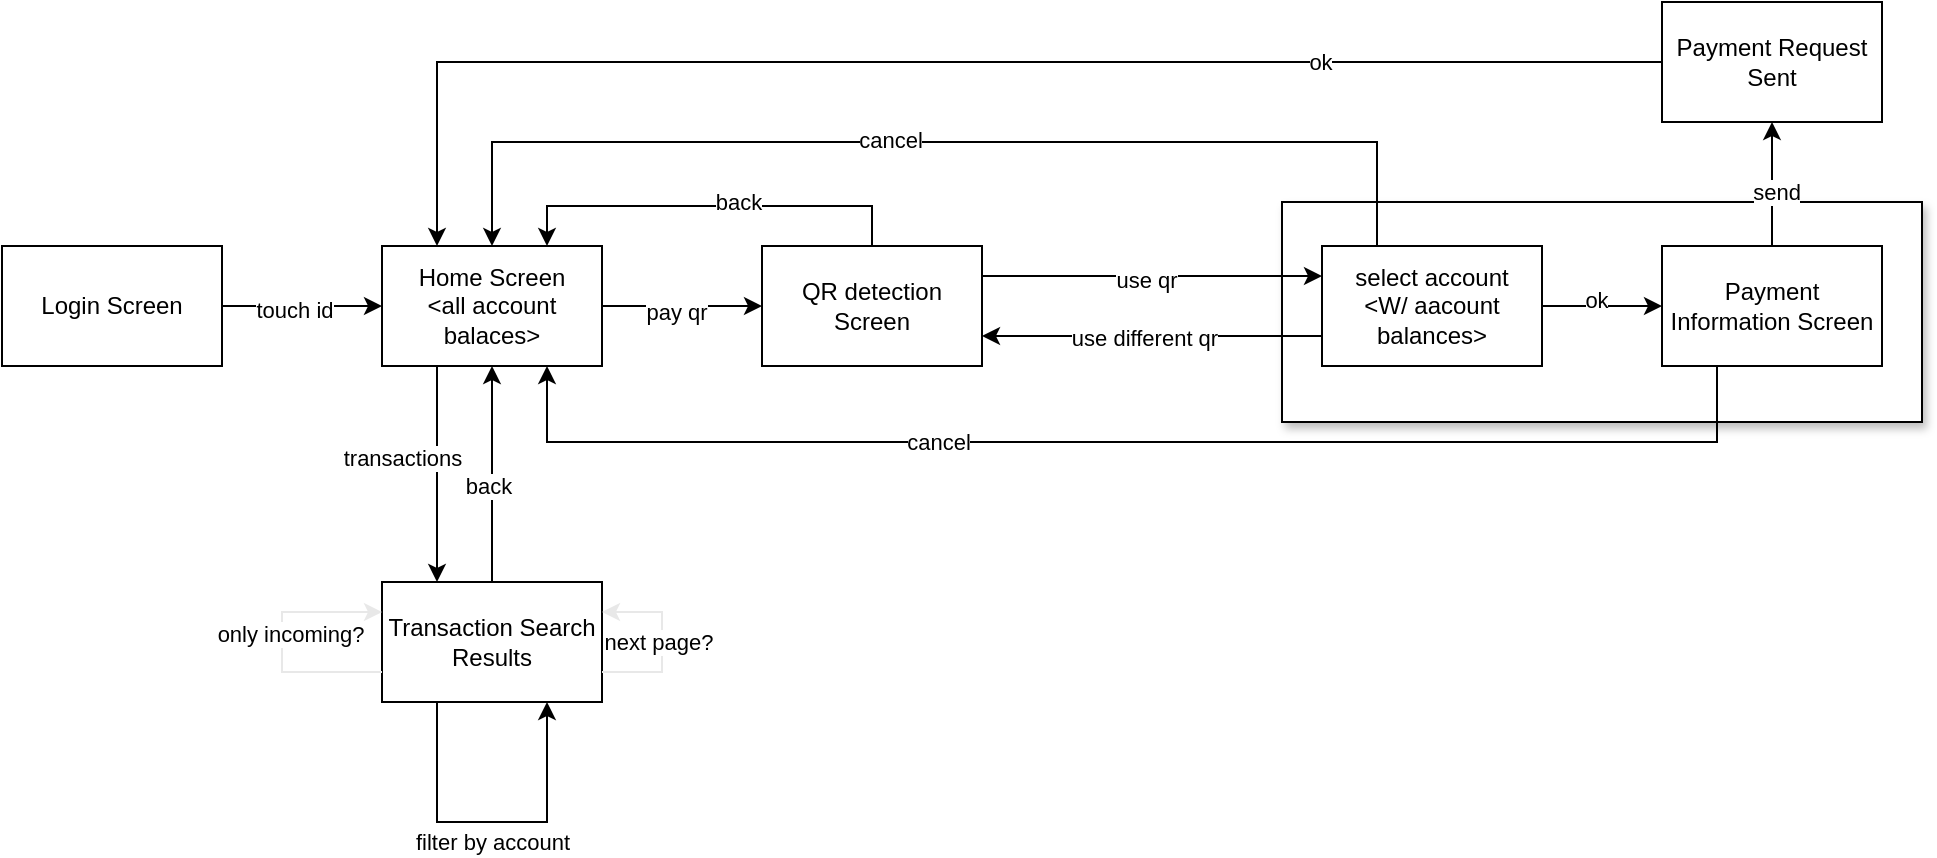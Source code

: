 <mxfile version="12.2.4" pages="1"><diagram id="tEom4pIoqibe5mbqkdmN" name="Page-1"><mxGraphModel dx="1815" dy="643" grid="1" gridSize="10" guides="1" tooltips="1" connect="1" arrows="1" fold="1" page="1" pageScale="1" pageWidth="827" pageHeight="1169" math="0" shadow="0"><root><mxCell id="0"/><mxCell id="1" parent="0"/><mxCell id="2" value="" style="rounded=0;whiteSpace=wrap;html=1;shadow=1;" parent="1" vertex="1"><mxGeometry x="610" y="100" width="320" height="110" as="geometry"/></mxCell><mxCell id="3" value="" style="edgeStyle=orthogonalEdgeStyle;rounded=0;orthogonalLoop=1;jettySize=auto;html=1;" parent="1" source="5" target="10" edge="1"><mxGeometry relative="1" as="geometry"/></mxCell><mxCell id="4" value="touch id" style="edgeLabel;html=1;align=center;verticalAlign=middle;resizable=0;points=[];" parent="3" vertex="1" connectable="0"><mxGeometry x="-0.1" y="-2" relative="1" as="geometry"><mxPoint as="offset"/></mxGeometry></mxCell><mxCell id="5" value="Login Screen&lt;br&gt;" style="rounded=0;whiteSpace=wrap;html=1;" parent="1" vertex="1"><mxGeometry x="-30" y="122" width="110" height="60" as="geometry"/></mxCell><mxCell id="6" value="" style="edgeStyle=orthogonalEdgeStyle;rounded=0;orthogonalLoop=1;jettySize=auto;html=1;" parent="1" source="10" target="18" edge="1"><mxGeometry relative="1" as="geometry"/></mxCell><mxCell id="7" value="pay qr" style="edgeLabel;html=1;align=center;verticalAlign=middle;resizable=0;points=[];" parent="6" vertex="1" connectable="0"><mxGeometry x="-0.075" y="-3" relative="1" as="geometry"><mxPoint as="offset"/></mxGeometry></mxCell><mxCell id="8" value="" style="edgeStyle=orthogonalEdgeStyle;rounded=0;orthogonalLoop=1;jettySize=auto;html=1;entryX=0.25;entryY=0;entryDx=0;entryDy=0;exitX=0.25;exitY=1;exitDx=0;exitDy=0;" parent="1" source="10" target="13" edge="1"><mxGeometry relative="1" as="geometry"/></mxCell><mxCell id="9" value="transactions" style="edgeLabel;html=1;align=center;verticalAlign=middle;resizable=0;points=[];" parent="8" vertex="1" connectable="0"><mxGeometry x="-0.15" relative="1" as="geometry"><mxPoint x="-17.5" as="offset"/></mxGeometry></mxCell><mxCell id="10" value="Home Screen&lt;br&gt;&amp;lt;all account balaces&amp;gt;" style="rounded=0;whiteSpace=wrap;html=1;" parent="1" vertex="1"><mxGeometry x="160" y="122" width="110" height="60" as="geometry"/></mxCell><mxCell id="11" style="edgeStyle=orthogonalEdgeStyle;rounded=0;orthogonalLoop=1;jettySize=auto;html=1;exitX=0.5;exitY=0;exitDx=0;exitDy=0;entryX=0.5;entryY=1;entryDx=0;entryDy=0;" parent="1" source="13" target="10" edge="1"><mxGeometry relative="1" as="geometry"/></mxCell><mxCell id="12" value="back" style="edgeLabel;html=1;align=center;verticalAlign=middle;resizable=0;points=[];" parent="11" vertex="1" connectable="0"><mxGeometry x="-0.1" y="3" relative="1" as="geometry"><mxPoint x="1" as="offset"/></mxGeometry></mxCell><mxCell id="13" value="Transaction Search Results" style="rounded=0;whiteSpace=wrap;html=1;" parent="1" vertex="1"><mxGeometry x="160" y="290" width="110" height="60" as="geometry"/></mxCell><mxCell id="14" style="edgeStyle=orthogonalEdgeStyle;rounded=0;orthogonalLoop=1;jettySize=auto;html=1;exitX=0.5;exitY=0;exitDx=0;exitDy=0;entryX=0.75;entryY=0;entryDx=0;entryDy=0;" parent="1" source="18" target="10" edge="1"><mxGeometry relative="1" as="geometry"/></mxCell><mxCell id="15" value="back" style="edgeLabel;html=1;align=center;verticalAlign=middle;resizable=0;points=[];" parent="14" vertex="1" connectable="0"><mxGeometry x="-0.141" y="-2" relative="1" as="geometry"><mxPoint as="offset"/></mxGeometry></mxCell><mxCell id="16" value="" style="edgeStyle=orthogonalEdgeStyle;rounded=0;orthogonalLoop=1;jettySize=auto;html=1;exitX=1;exitY=0.25;exitDx=0;exitDy=0;entryX=0;entryY=0.25;entryDx=0;entryDy=0;" parent="1" source="18" target="25" edge="1"><mxGeometry relative="1" as="geometry"/></mxCell><mxCell id="17" value="use qr" style="edgeLabel;html=1;align=center;verticalAlign=middle;resizable=0;points=[];" parent="16" vertex="1" connectable="0"><mxGeometry x="-0.04" y="-2" relative="1" as="geometry"><mxPoint as="offset"/></mxGeometry></mxCell><mxCell id="18" value="QR detection Screen" style="rounded=0;whiteSpace=wrap;html=1;" parent="1" vertex="1"><mxGeometry x="350" y="122" width="110" height="60" as="geometry"/></mxCell><mxCell id="19" style="edgeStyle=orthogonalEdgeStyle;rounded=0;orthogonalLoop=1;jettySize=auto;html=1;exitX=1;exitY=0.5;exitDx=0;exitDy=0;entryX=0;entryY=0.5;entryDx=0;entryDy=0;" parent="1" source="25" target="30" edge="1"><mxGeometry relative="1" as="geometry"/></mxCell><mxCell id="20" value="ok" style="edgeLabel;html=1;align=center;verticalAlign=middle;resizable=0;points=[];" parent="19" vertex="1" connectable="0"><mxGeometry x="-0.1" y="3" relative="1" as="geometry"><mxPoint as="offset"/></mxGeometry></mxCell><mxCell id="21" style="edgeStyle=orthogonalEdgeStyle;rounded=0;orthogonalLoop=1;jettySize=auto;html=1;exitX=0;exitY=0.75;exitDx=0;exitDy=0;entryX=1;entryY=0.75;entryDx=0;entryDy=0;" parent="1" source="25" target="18" edge="1"><mxGeometry relative="1" as="geometry"/></mxCell><mxCell id="22" value="use different qr" style="edgeLabel;html=1;align=center;verticalAlign=middle;resizable=0;points=[];" parent="21" vertex="1" connectable="0"><mxGeometry x="0.3" y="1" relative="1" as="geometry"><mxPoint x="21" as="offset"/></mxGeometry></mxCell><mxCell id="23" style="edgeStyle=orthogonalEdgeStyle;rounded=0;orthogonalLoop=1;jettySize=auto;html=1;exitX=0.25;exitY=0;exitDx=0;exitDy=0;entryX=0.5;entryY=0;entryDx=0;entryDy=0;" parent="1" source="25" target="10" edge="1"><mxGeometry relative="1" as="geometry"><Array as="points"><mxPoint x="658" y="70"/><mxPoint x="215" y="70"/></Array></mxGeometry></mxCell><mxCell id="24" value="cancel" style="edgeLabel;html=1;align=center;verticalAlign=middle;resizable=0;points=[];" parent="23" vertex="1" connectable="0"><mxGeometry x="0.085" y="-1" relative="1" as="geometry"><mxPoint x="1" as="offset"/></mxGeometry></mxCell><mxCell id="25" value="select account&lt;br&gt;&amp;lt;W/ aacount balances&amp;gt;" style="rounded=0;whiteSpace=wrap;html=1;" parent="1" vertex="1"><mxGeometry x="630" y="122" width="110" height="60" as="geometry"/></mxCell><mxCell id="26" value="" style="edgeStyle=orthogonalEdgeStyle;rounded=0;orthogonalLoop=1;jettySize=auto;html=1;" parent="1" source="30" target="33" edge="1"><mxGeometry relative="1" as="geometry"/></mxCell><mxCell id="27" value="send" style="edgeLabel;html=1;align=center;verticalAlign=middle;resizable=0;points=[];" parent="26" vertex="1" connectable="0"><mxGeometry x="-0.12" y="-2" relative="1" as="geometry"><mxPoint as="offset"/></mxGeometry></mxCell><mxCell id="28" style="edgeStyle=orthogonalEdgeStyle;rounded=0;orthogonalLoop=1;jettySize=auto;html=1;exitX=0.25;exitY=1;exitDx=0;exitDy=0;entryX=0.75;entryY=1;entryDx=0;entryDy=0;" parent="1" source="30" target="10" edge="1"><mxGeometry relative="1" as="geometry"><Array as="points"><mxPoint x="828" y="220"/><mxPoint x="243" y="220"/></Array></mxGeometry></mxCell><mxCell id="29" value="cancel" style="edgeLabel;html=1;align=center;verticalAlign=middle;resizable=0;points=[];" parent="28" vertex="1" connectable="0"><mxGeometry x="0.298" relative="1" as="geometry"><mxPoint x="1" as="offset"/></mxGeometry></mxCell><mxCell id="30" value="Payment Information Screen" style="rounded=0;whiteSpace=wrap;html=1;" parent="1" vertex="1"><mxGeometry x="800" y="122" width="110" height="60" as="geometry"/></mxCell><mxCell id="31" style="edgeStyle=orthogonalEdgeStyle;rounded=0;orthogonalLoop=1;jettySize=auto;html=1;exitX=0;exitY=0.5;exitDx=0;exitDy=0;entryX=0.25;entryY=0;entryDx=0;entryDy=0;" parent="1" source="33" target="10" edge="1"><mxGeometry relative="1" as="geometry"/></mxCell><mxCell id="32" value="ok" style="edgeLabel;html=1;align=center;verticalAlign=middle;resizable=0;points=[];" parent="31" vertex="1" connectable="0"><mxGeometry x="-0.514" relative="1" as="geometry"><mxPoint as="offset"/></mxGeometry></mxCell><mxCell id="33" value="Payment Request Sent" style="rounded=0;whiteSpace=wrap;html=1;" parent="1" vertex="1"><mxGeometry x="800" width="110" height="60" as="geometry"/></mxCell><mxCell id="34" style="edgeStyle=orthogonalEdgeStyle;rounded=0;orthogonalLoop=1;jettySize=auto;html=1;exitX=0.25;exitY=1;exitDx=0;exitDy=0;entryX=0.75;entryY=1;entryDx=0;entryDy=0;" parent="1" source="13" target="13" edge="1"><mxGeometry relative="1" as="geometry"><Array as="points"><mxPoint x="188" y="410"/><mxPoint x="243" y="410"/></Array></mxGeometry></mxCell><mxCell id="35" value="filter by account" style="edgeLabel;html=1;align=center;verticalAlign=middle;resizable=0;points=[];" parent="34" vertex="1" connectable="0"><mxGeometry x="-0.579" y="12" relative="1" as="geometry"><mxPoint x="15.5" y="33" as="offset"/></mxGeometry></mxCell><mxCell id="36" style="edgeStyle=orthogonalEdgeStyle;rounded=0;orthogonalLoop=1;jettySize=auto;html=1;exitX=1;exitY=0.75;exitDx=0;exitDy=0;entryX=1;entryY=0.25;entryDx=0;entryDy=0;strokeColor=#E8E8E8;" parent="1" source="13" target="13" edge="1"><mxGeometry relative="1" as="geometry"><Array as="points"><mxPoint x="300" y="335"/><mxPoint x="300" y="305"/></Array></mxGeometry></mxCell><mxCell id="37" value="next page?" style="edgeLabel;html=1;align=center;verticalAlign=middle;resizable=0;points=[];" parent="36" vertex="1" connectable="0"><mxGeometry y="2" relative="1" as="geometry"><mxPoint as="offset"/></mxGeometry></mxCell><mxCell id="38" style="edgeStyle=orthogonalEdgeStyle;rounded=0;orthogonalLoop=1;jettySize=auto;html=1;exitX=0;exitY=0.75;exitDx=0;exitDy=0;entryX=0;entryY=0.25;entryDx=0;entryDy=0;strokeColor=#E8E8E8;" parent="1" source="13" target="13" edge="1"><mxGeometry relative="1" as="geometry"><Array as="points"><mxPoint x="110" y="335"/><mxPoint x="110" y="305"/></Array></mxGeometry></mxCell><mxCell id="39" value="only incoming?" style="edgeLabel;html=1;align=center;verticalAlign=middle;resizable=0;points=[];" parent="38" vertex="1" connectable="0"><mxGeometry x="0.061" y="-4" relative="1" as="geometry"><mxPoint as="offset"/></mxGeometry></mxCell></root></mxGraphModel></diagram></mxfile>